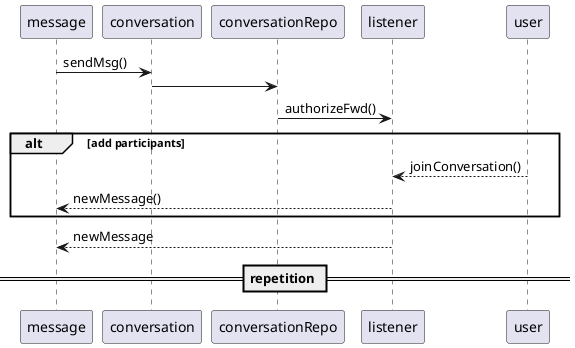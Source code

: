 @startuml



message -> conversation:sendMsg()
conversation -> conversationRepo:
conversationRepo -> listener:authorizeFwd()

alt add participants

    listener <-- user:joinConversation()

    message <-- listener:newMessage()

end

message <-- listener:newMessage

== repetition ==


@enduml